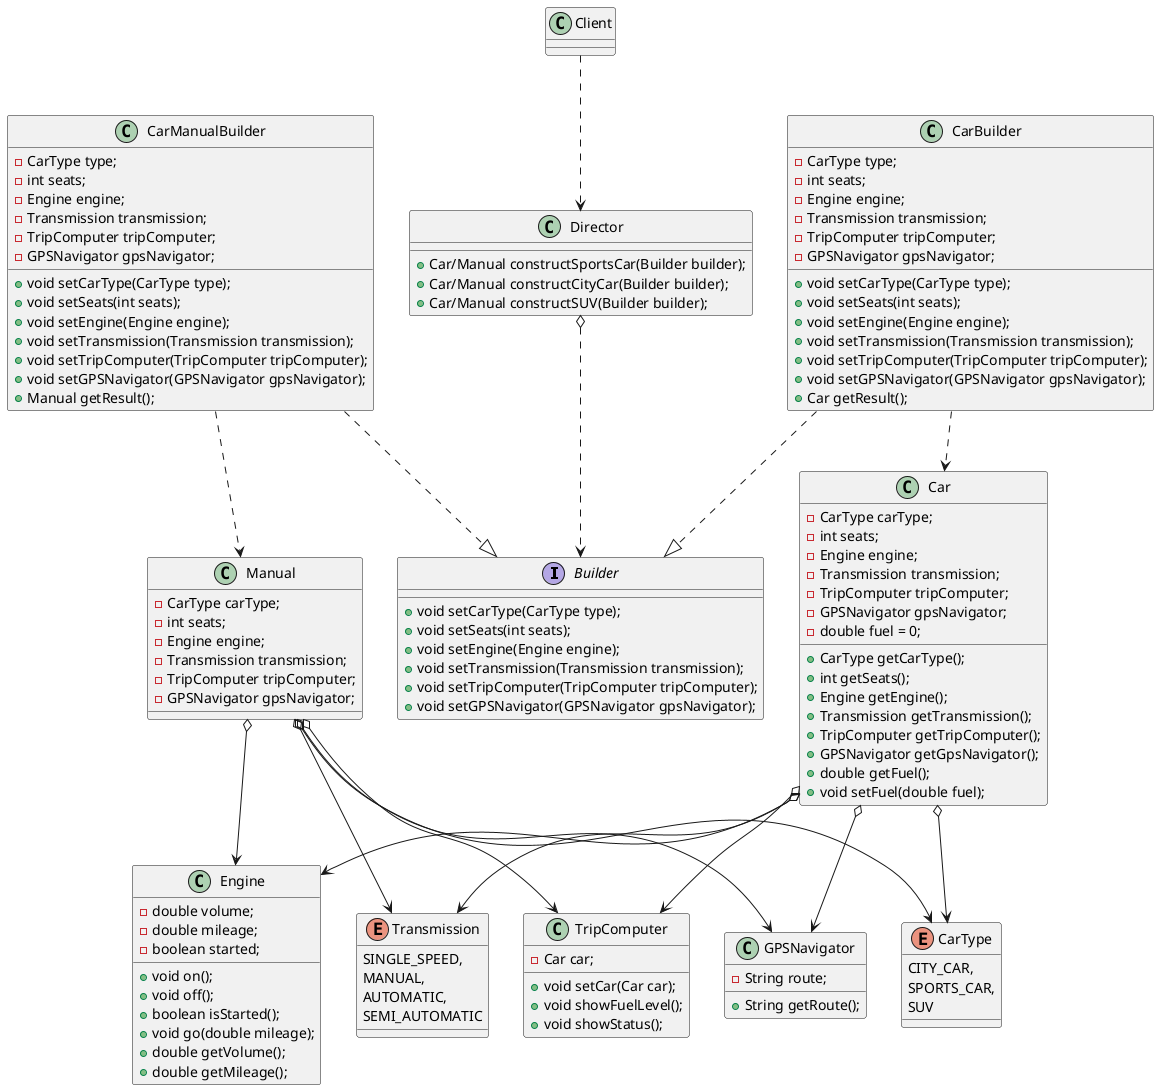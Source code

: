 @startuml
/'分步制造汽车'/
/'建造者'/
interface Builder {
  + void setCarType(CarType type);
  + void setSeats(int seats);
  + void setEngine(Engine engine);
  + void setTransmission(Transmission transmission);
  + void setTripComputer(TripComputer tripComputer);
  + void setGPSNavigator(GPSNavigator gpsNavigator);
}
class CarBuilder{
  - CarType type;
  - int seats;
  - Engine engine;
  - Transmission transmission;
  - TripComputer tripComputer;
  - GPSNavigator gpsNavigator;

  + void setCarType(CarType type);
  + void setSeats(int seats);
  + void setEngine(Engine engine);
  + void setTransmission(Transmission transmission);
  + void setTripComputer(TripComputer tripComputer);
  + void setGPSNavigator(GPSNavigator gpsNavigator);
  + Car getResult();
}
class CarManualBuilder{
  - CarType type;
  - int seats;
  - Engine engine;
  - Transmission transmission;
  - TripComputer tripComputer;
  - GPSNavigator gpsNavigator;

  + void setCarType(CarType type);
  + void setSeats(int seats);
  + void setEngine(Engine engine);
  + void setTransmission(Transmission transmission);
  + void setTripComputer(TripComputer tripComputer);
  + void setGPSNavigator(GPSNavigator gpsNavigator);
  + Manual getResult();
}
CarBuilder ..|> Builder
CarBuilder ..> Car
CarManualBuilder ..|> Builder
CarManualBuilder ..> Manual


/'汽车'/
class Car{
  - CarType carType;
  - int seats;
  - Engine engine;
  - Transmission transmission;
  - TripComputer tripComputer;
  - GPSNavigator gpsNavigator;
  - double fuel = 0;

  + CarType getCarType();
  + int getSeats();
  + Engine getEngine();
  + Transmission getTransmission();
  + TripComputer getTripComputer();
  + GPSNavigator getGpsNavigator();
  + double getFuel();
  + void setFuel(double fuel);
}
Car o--> CarType
Car o--> Engine
Car o--> Transmission
Car o--> TripComputer
Car o--> GPSNavigator

class Manual{
  - CarType carType;
  - int seats;
  - Engine engine;
  - Transmission transmission;
  - TripComputer tripComputer;
  - GPSNavigator gpsNavigator;
}
Manual o--> CarType
Manual o--> Engine
Manual o--> Transmission
Manual o--> TripComputer
Manual o--> GPSNavigator

enum CarType{
  CITY_CAR,
  SPORTS_CAR,
  SUV
}

/'组件'/
class Engine{
  - double volume;
  - double mileage;
  - boolean started;

  + void on();
  + void off();
  + boolean isStarted();
  + void go(double mileage);
  + double getVolume();
  + double getMileage();
}
class GPSNavigator{
  - String route;
  + String getRoute();
}
enum Transmission{
   SINGLE_SPEED,
   MANUAL,
   AUTOMATIC,
   SEMI_AUTOMATIC
}
class TripComputer{
  - Car car;
  + void setCar(Car car);
  + void showFuelLevel();
  + void showStatus();
}

/'主管控制生成器'/
class Director{
  + Car/Manual constructSportsCar(Builder builder);
  + Car/Manual constructCityCar(Builder builder);
  + Car/Manual constructSUV(Builder builder);
}
Director o..> Builder

/'客户'/
class Client{
}
Client ..> Director

@enduml
